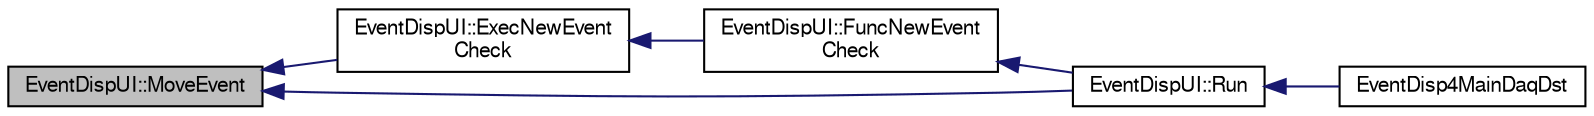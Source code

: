 digraph "EventDispUI::MoveEvent"
{
  bgcolor="transparent";
  edge [fontname="FreeSans",fontsize="10",labelfontname="FreeSans",labelfontsize="10"];
  node [fontname="FreeSans",fontsize="10",shape=record];
  rankdir="LR";
  Node1 [label="EventDispUI::MoveEvent",height=0.2,width=0.4,color="black", fillcolor="grey75", style="filled" fontcolor="black"];
  Node1 -> Node2 [dir="back",color="midnightblue",fontsize="10",style="solid",fontname="FreeSans"];
  Node2 [label="EventDispUI::ExecNewEvent\lCheck",height=0.2,width=0.4,color="black",URL="$d8/d6d/classEventDispUI.html#a981ae05d65de438d952e0de96e5c5668"];
  Node2 -> Node3 [dir="back",color="midnightblue",fontsize="10",style="solid",fontname="FreeSans"];
  Node3 [label="EventDispUI::FuncNewEvent\lCheck",height=0.2,width=0.4,color="black",URL="$d8/d6d/classEventDispUI.html#a134e46147eb8dd92bf6557a609984a00"];
  Node3 -> Node4 [dir="back",color="midnightblue",fontsize="10",style="solid",fontname="FreeSans"];
  Node4 [label="EventDispUI::Run",height=0.2,width=0.4,color="black",URL="$d8/d6d/classEventDispUI.html#a7f8c09eb13c68412e90040c07ce9ee84"];
  Node4 -> Node5 [dir="back",color="midnightblue",fontsize="10",style="solid",fontname="FreeSans"];
  Node5 [label="EventDisp4MainDaqDst",height=0.2,width=0.4,color="black",URL="$d6/d9e/EventDisp4MainDaqDst_8C.html#a52e0269749883c6976db81717ead7d9b"];
  Node1 -> Node4 [dir="back",color="midnightblue",fontsize="10",style="solid",fontname="FreeSans"];
}
